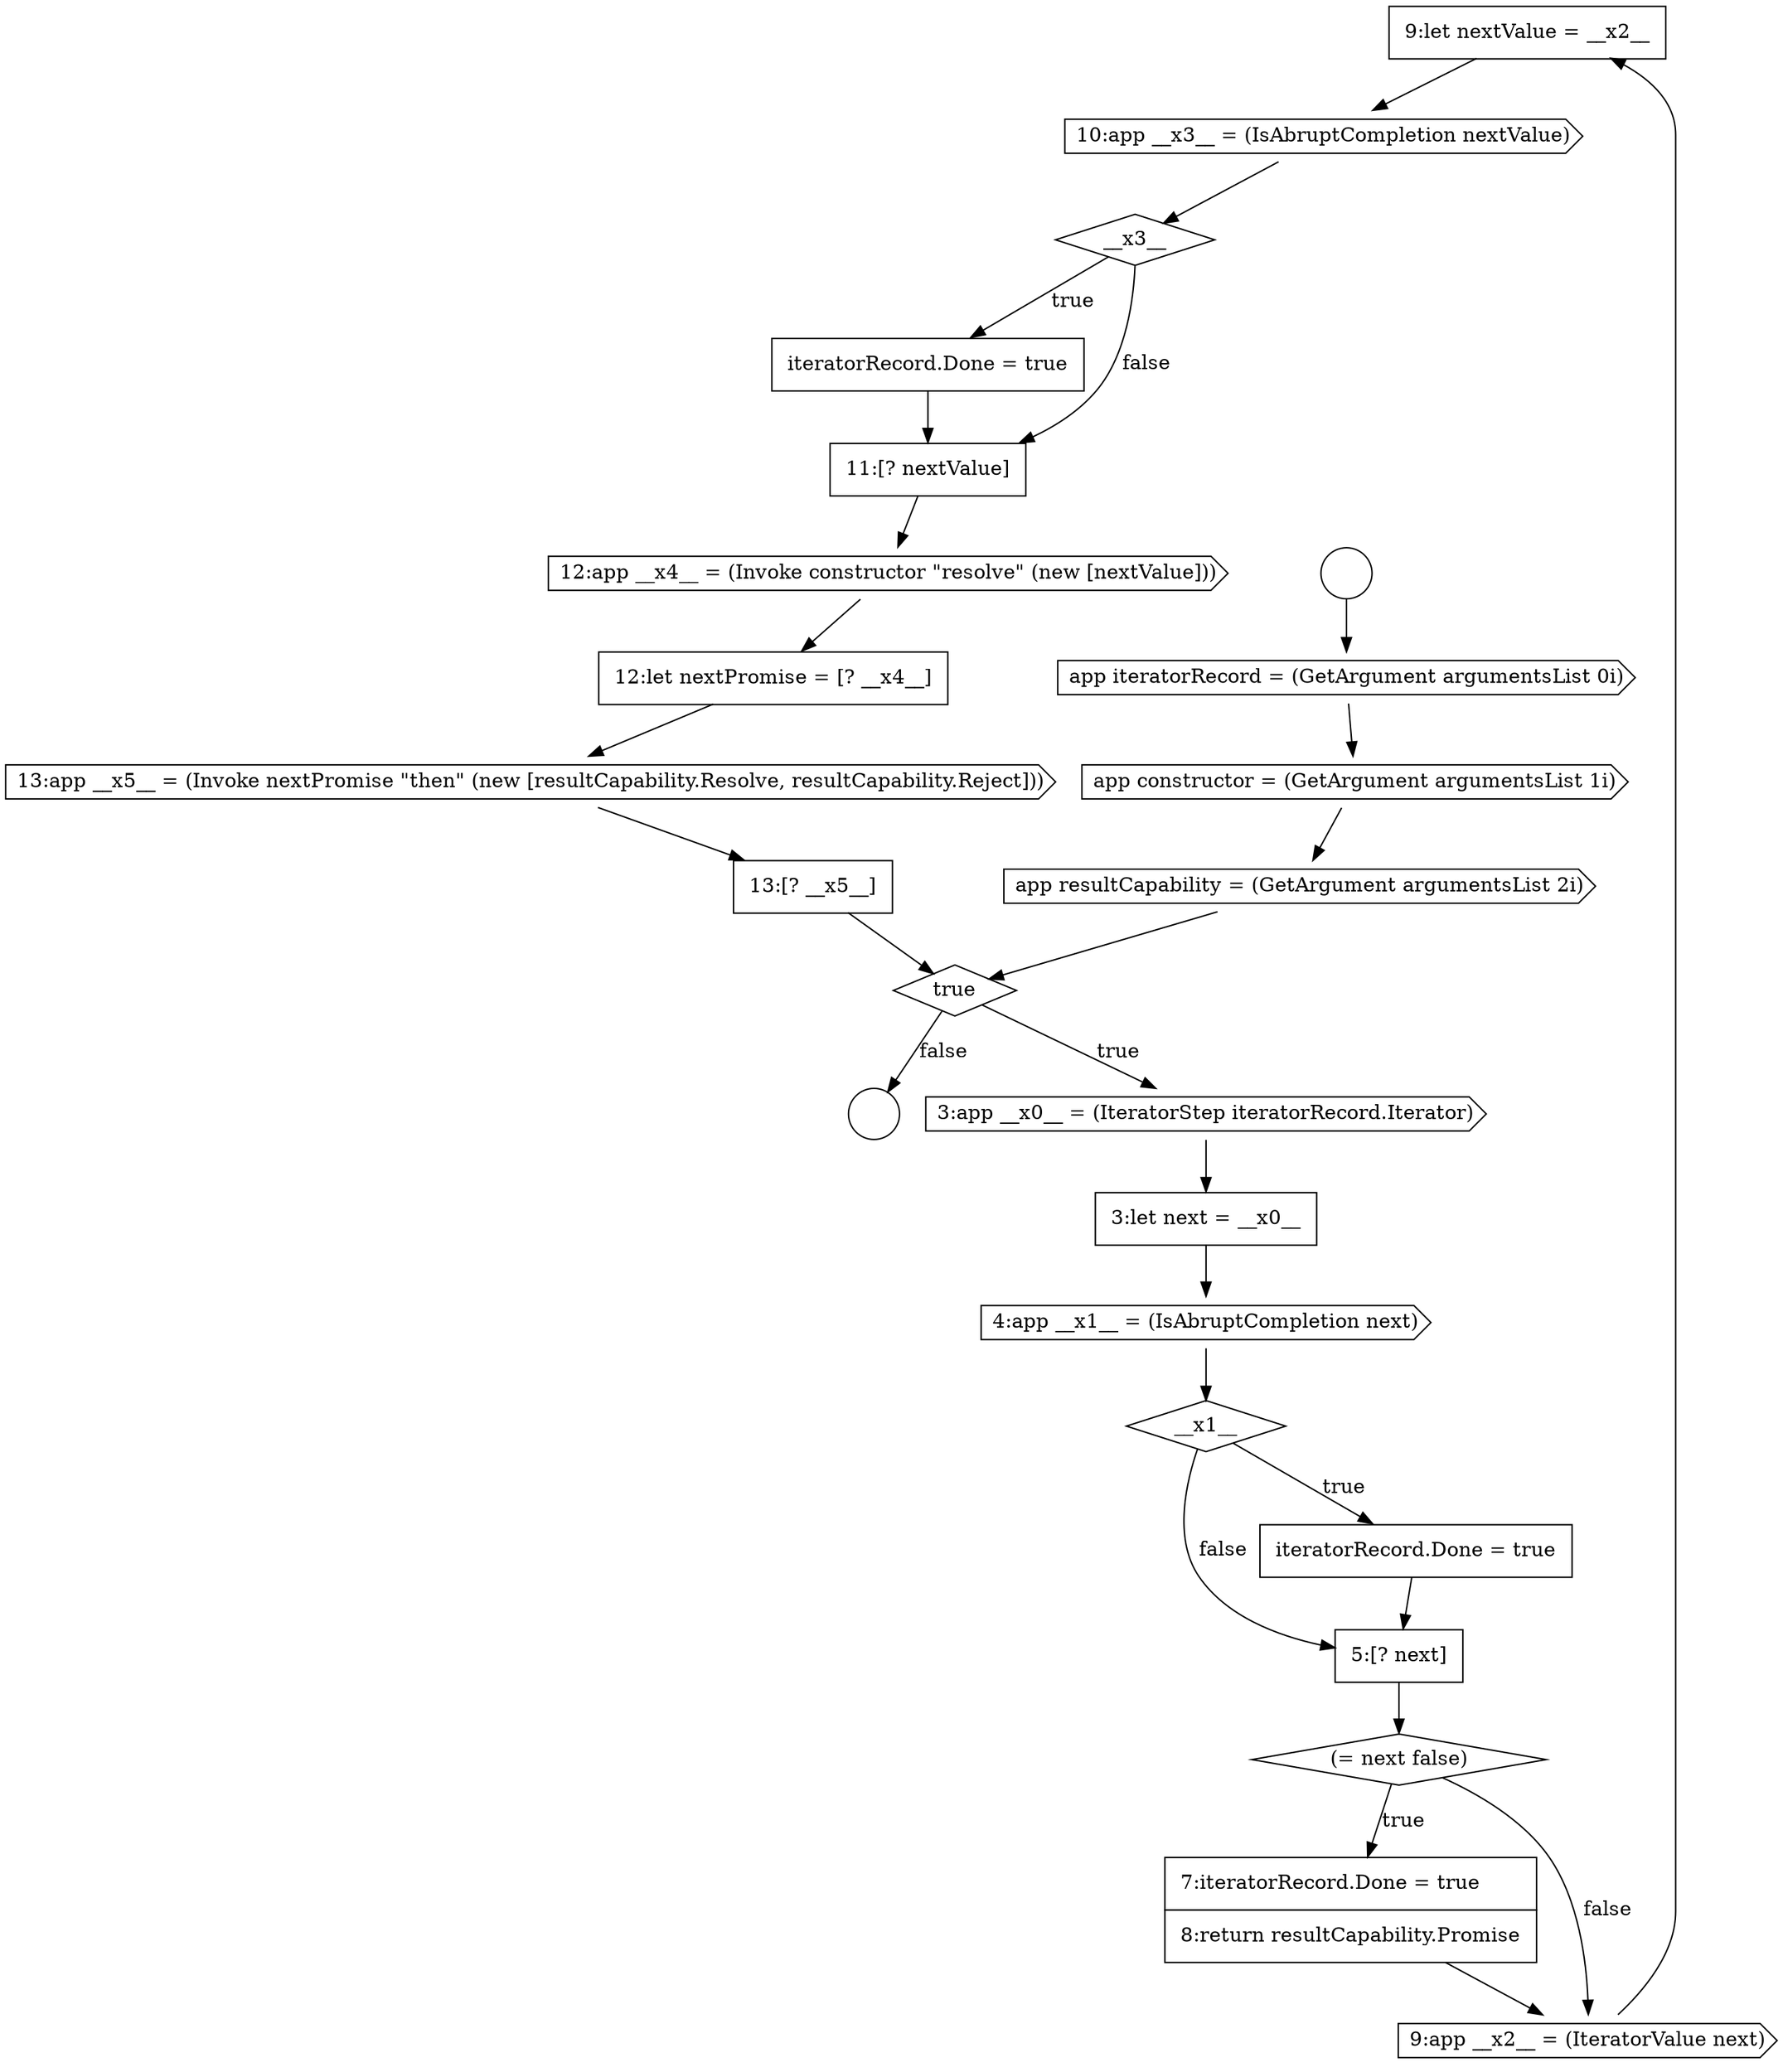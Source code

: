 digraph {
  node16862 [shape=none, margin=0, label=<<font color="black">
    <table border="0" cellborder="1" cellspacing="0" cellpadding="10">
      <tr><td align="left">9:let nextValue = __x2__</td></tr>
    </table>
  </font>> color="black" fillcolor="white" style=filled]
  node16858 [shape=none, margin=0, label=<<font color="black">
    <table border="0" cellborder="1" cellspacing="0" cellpadding="10">
      <tr><td align="left">5:[? next]</td></tr>
    </table>
  </font>> color="black" fillcolor="white" style=filled]
  node16850 [shape=cds, label=<<font color="black">app constructor = (GetArgument argumentsList 1i)</font>> color="black" fillcolor="white" style=filled]
  node16847 [shape=circle label=" " color="black" fillcolor="white" style=filled]
  node16854 [shape=none, margin=0, label=<<font color="black">
    <table border="0" cellborder="1" cellspacing="0" cellpadding="10">
      <tr><td align="left">3:let next = __x0__</td></tr>
    </table>
  </font>> color="black" fillcolor="white" style=filled]
  node16870 [shape=none, margin=0, label=<<font color="black">
    <table border="0" cellborder="1" cellspacing="0" cellpadding="10">
      <tr><td align="left">13:[? __x5__]</td></tr>
    </table>
  </font>> color="black" fillcolor="white" style=filled]
  node16852 [shape=diamond, label=<<font color="black">true</font>> color="black" fillcolor="white" style=filled]
  node16867 [shape=cds, label=<<font color="black">12:app __x4__ = (Invoke constructor &quot;resolve&quot; (new [nextValue]))</font>> color="black" fillcolor="white" style=filled]
  node16868 [shape=none, margin=0, label=<<font color="black">
    <table border="0" cellborder="1" cellspacing="0" cellpadding="10">
      <tr><td align="left">12:let nextPromise = [? __x4__]</td></tr>
    </table>
  </font>> color="black" fillcolor="white" style=filled]
  node16849 [shape=cds, label=<<font color="black">app iteratorRecord = (GetArgument argumentsList 0i)</font>> color="black" fillcolor="white" style=filled]
  node16853 [shape=cds, label=<<font color="black">3:app __x0__ = (IteratorStep iteratorRecord.Iterator)</font>> color="black" fillcolor="white" style=filled]
  node16848 [shape=circle label=" " color="black" fillcolor="white" style=filled]
  node16861 [shape=cds, label=<<font color="black">9:app __x2__ = (IteratorValue next)</font>> color="black" fillcolor="white" style=filled]
  node16865 [shape=none, margin=0, label=<<font color="black">
    <table border="0" cellborder="1" cellspacing="0" cellpadding="10">
      <tr><td align="left">iteratorRecord.Done = true</td></tr>
    </table>
  </font>> color="black" fillcolor="white" style=filled]
  node16857 [shape=none, margin=0, label=<<font color="black">
    <table border="0" cellborder="1" cellspacing="0" cellpadding="10">
      <tr><td align="left">iteratorRecord.Done = true</td></tr>
    </table>
  </font>> color="black" fillcolor="white" style=filled]
  node16869 [shape=cds, label=<<font color="black">13:app __x5__ = (Invoke nextPromise &quot;then&quot; (new [resultCapability.Resolve, resultCapability.Reject]))</font>> color="black" fillcolor="white" style=filled]
  node16866 [shape=none, margin=0, label=<<font color="black">
    <table border="0" cellborder="1" cellspacing="0" cellpadding="10">
      <tr><td align="left">11:[? nextValue]</td></tr>
    </table>
  </font>> color="black" fillcolor="white" style=filled]
  node16855 [shape=cds, label=<<font color="black">4:app __x1__ = (IsAbruptCompletion next)</font>> color="black" fillcolor="white" style=filled]
  node16851 [shape=cds, label=<<font color="black">app resultCapability = (GetArgument argumentsList 2i)</font>> color="black" fillcolor="white" style=filled]
  node16864 [shape=diamond, label=<<font color="black">__x3__</font>> color="black" fillcolor="white" style=filled]
  node16863 [shape=cds, label=<<font color="black">10:app __x3__ = (IsAbruptCompletion nextValue)</font>> color="black" fillcolor="white" style=filled]
  node16860 [shape=none, margin=0, label=<<font color="black">
    <table border="0" cellborder="1" cellspacing="0" cellpadding="10">
      <tr><td align="left">7:iteratorRecord.Done = true</td></tr>
      <tr><td align="left">8:return resultCapability.Promise</td></tr>
    </table>
  </font>> color="black" fillcolor="white" style=filled]
  node16859 [shape=diamond, label=<<font color="black">(= next false)</font>> color="black" fillcolor="white" style=filled]
  node16856 [shape=diamond, label=<<font color="black">__x1__</font>> color="black" fillcolor="white" style=filled]
  node16866 -> node16867 [ color="black"]
  node16855 -> node16856 [ color="black"]
  node16852 -> node16853 [label=<<font color="black">true</font>> color="black"]
  node16852 -> node16848 [label=<<font color="black">false</font>> color="black"]
  node16857 -> node16858 [ color="black"]
  node16858 -> node16859 [ color="black"]
  node16859 -> node16860 [label=<<font color="black">true</font>> color="black"]
  node16859 -> node16861 [label=<<font color="black">false</font>> color="black"]
  node16863 -> node16864 [ color="black"]
  node16860 -> node16861 [ color="black"]
  node16865 -> node16866 [ color="black"]
  node16864 -> node16865 [label=<<font color="black">true</font>> color="black"]
  node16864 -> node16866 [label=<<font color="black">false</font>> color="black"]
  node16850 -> node16851 [ color="black"]
  node16854 -> node16855 [ color="black"]
  node16861 -> node16862 [ color="black"]
  node16847 -> node16849 [ color="black"]
  node16870 -> node16852 [ color="black"]
  node16853 -> node16854 [ color="black"]
  node16851 -> node16852 [ color="black"]
  node16868 -> node16869 [ color="black"]
  node16856 -> node16857 [label=<<font color="black">true</font>> color="black"]
  node16856 -> node16858 [label=<<font color="black">false</font>> color="black"]
  node16862 -> node16863 [ color="black"]
  node16869 -> node16870 [ color="black"]
  node16849 -> node16850 [ color="black"]
  node16867 -> node16868 [ color="black"]
}

